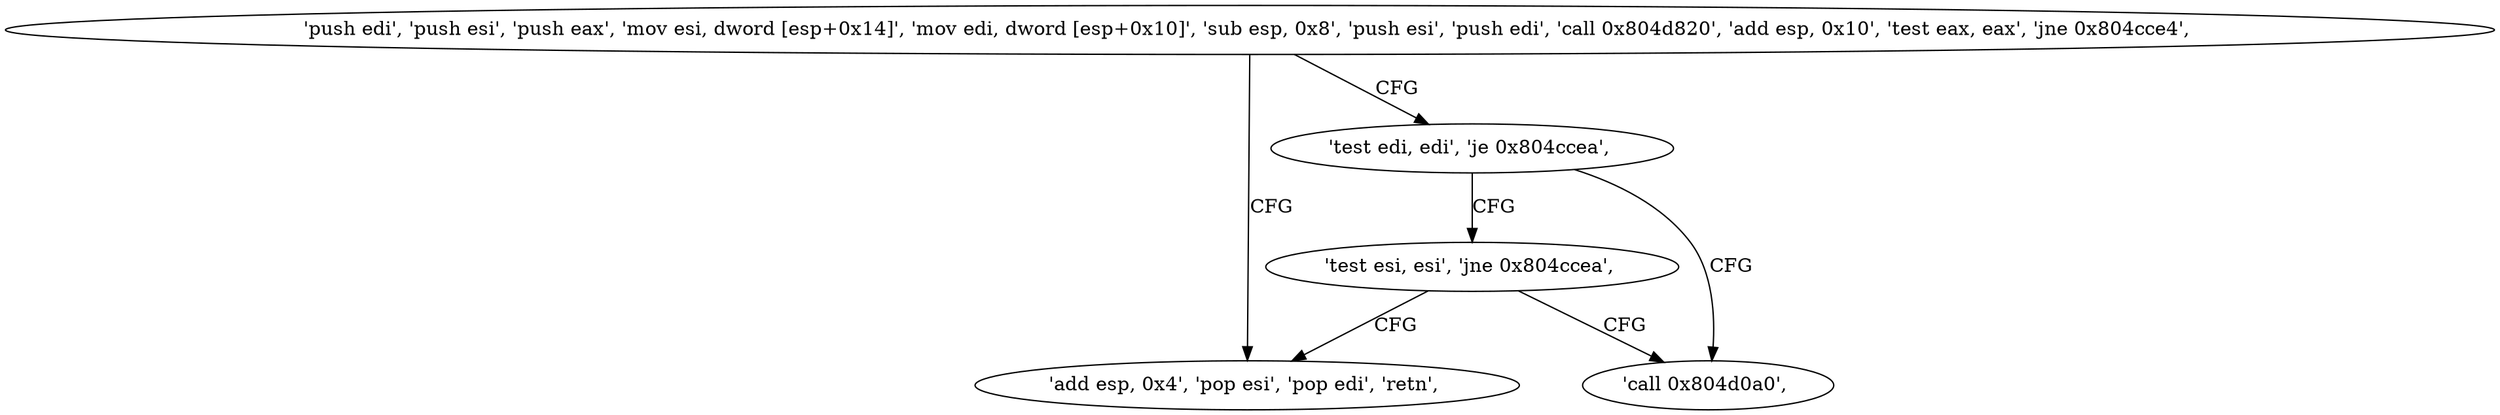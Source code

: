 digraph "func" {
"134532288" [label = "'push edi', 'push esi', 'push eax', 'mov esi, dword [esp+0x14]', 'mov edi, dword [esp+0x10]', 'sub esp, 0x8', 'push esi', 'push edi', 'call 0x804d820', 'add esp, 0x10', 'test eax, eax', 'jne 0x804cce4', " ]
"134532324" [label = "'add esp, 0x4', 'pop esi', 'pop edi', 'retn', " ]
"134532316" [label = "'test edi, edi', 'je 0x804ccea', " ]
"134532330" [label = "'call 0x804d0a0', " ]
"134532320" [label = "'test esi, esi', 'jne 0x804ccea', " ]
"134532288" -> "134532324" [ label = "CFG" ]
"134532288" -> "134532316" [ label = "CFG" ]
"134532316" -> "134532330" [ label = "CFG" ]
"134532316" -> "134532320" [ label = "CFG" ]
"134532320" -> "134532330" [ label = "CFG" ]
"134532320" -> "134532324" [ label = "CFG" ]
}
